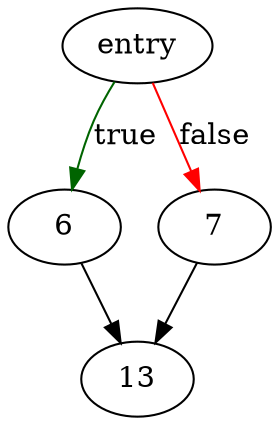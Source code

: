 digraph "estLog" {
	// Node definitions.
	1 [label=entry];
	6;
	7;
	13;

	// Edge definitions.
	1 -> 6 [
		color=darkgreen
		label=true
	];
	1 -> 7 [
		color=red
		label=false
	];
	6 -> 13;
	7 -> 13;
}